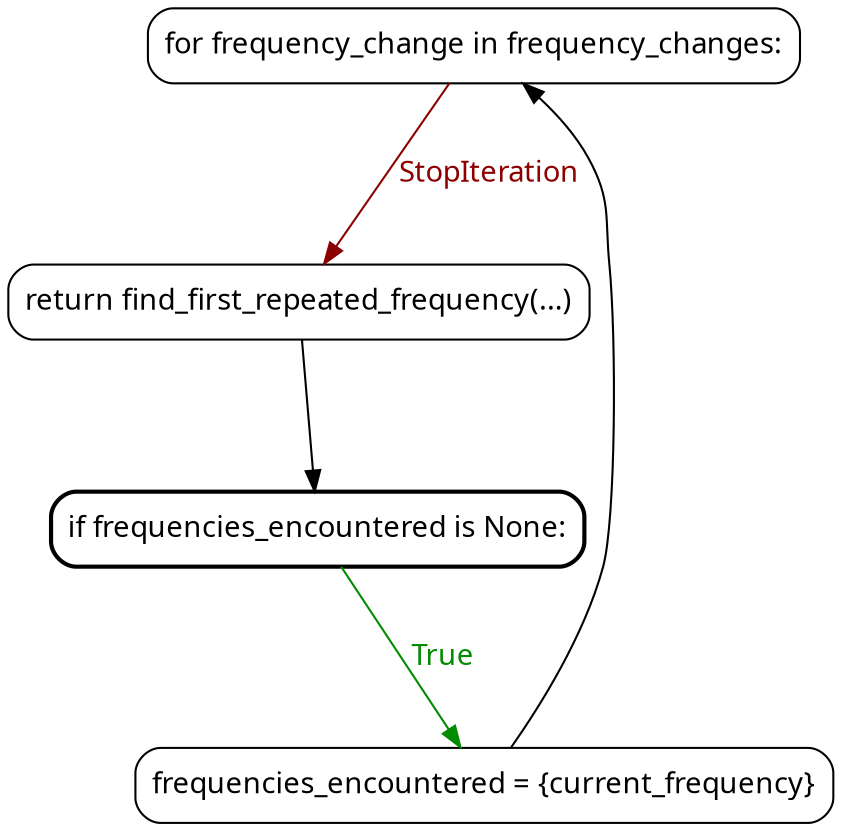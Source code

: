 strict digraph 8 {
    ranksep="1.0";
    node[shape="box",style="rounded",fontname="FiraCode Nerd Font"];
    edge[fontname="FiraCode Nerd Font"];
    2[label="for frequency_change in frequency_changes:"];
    4[label="return find_first_repeated_frequency(...)"];
    1[label="if frequencies_encountered is None:",style="rounded, bold"];
    3[label="frequencies_encountered = {current_frequency}"];
    2[label="for frequency_change in frequency_changes:"];
    2 -> 4 [label="StopIteration",color=red4,fontcolor=red4];
    4 -> 1 ;
    1 -> 3 [label="True",color=green4,fontcolor=green4];
    3 -> 2 ;
}
